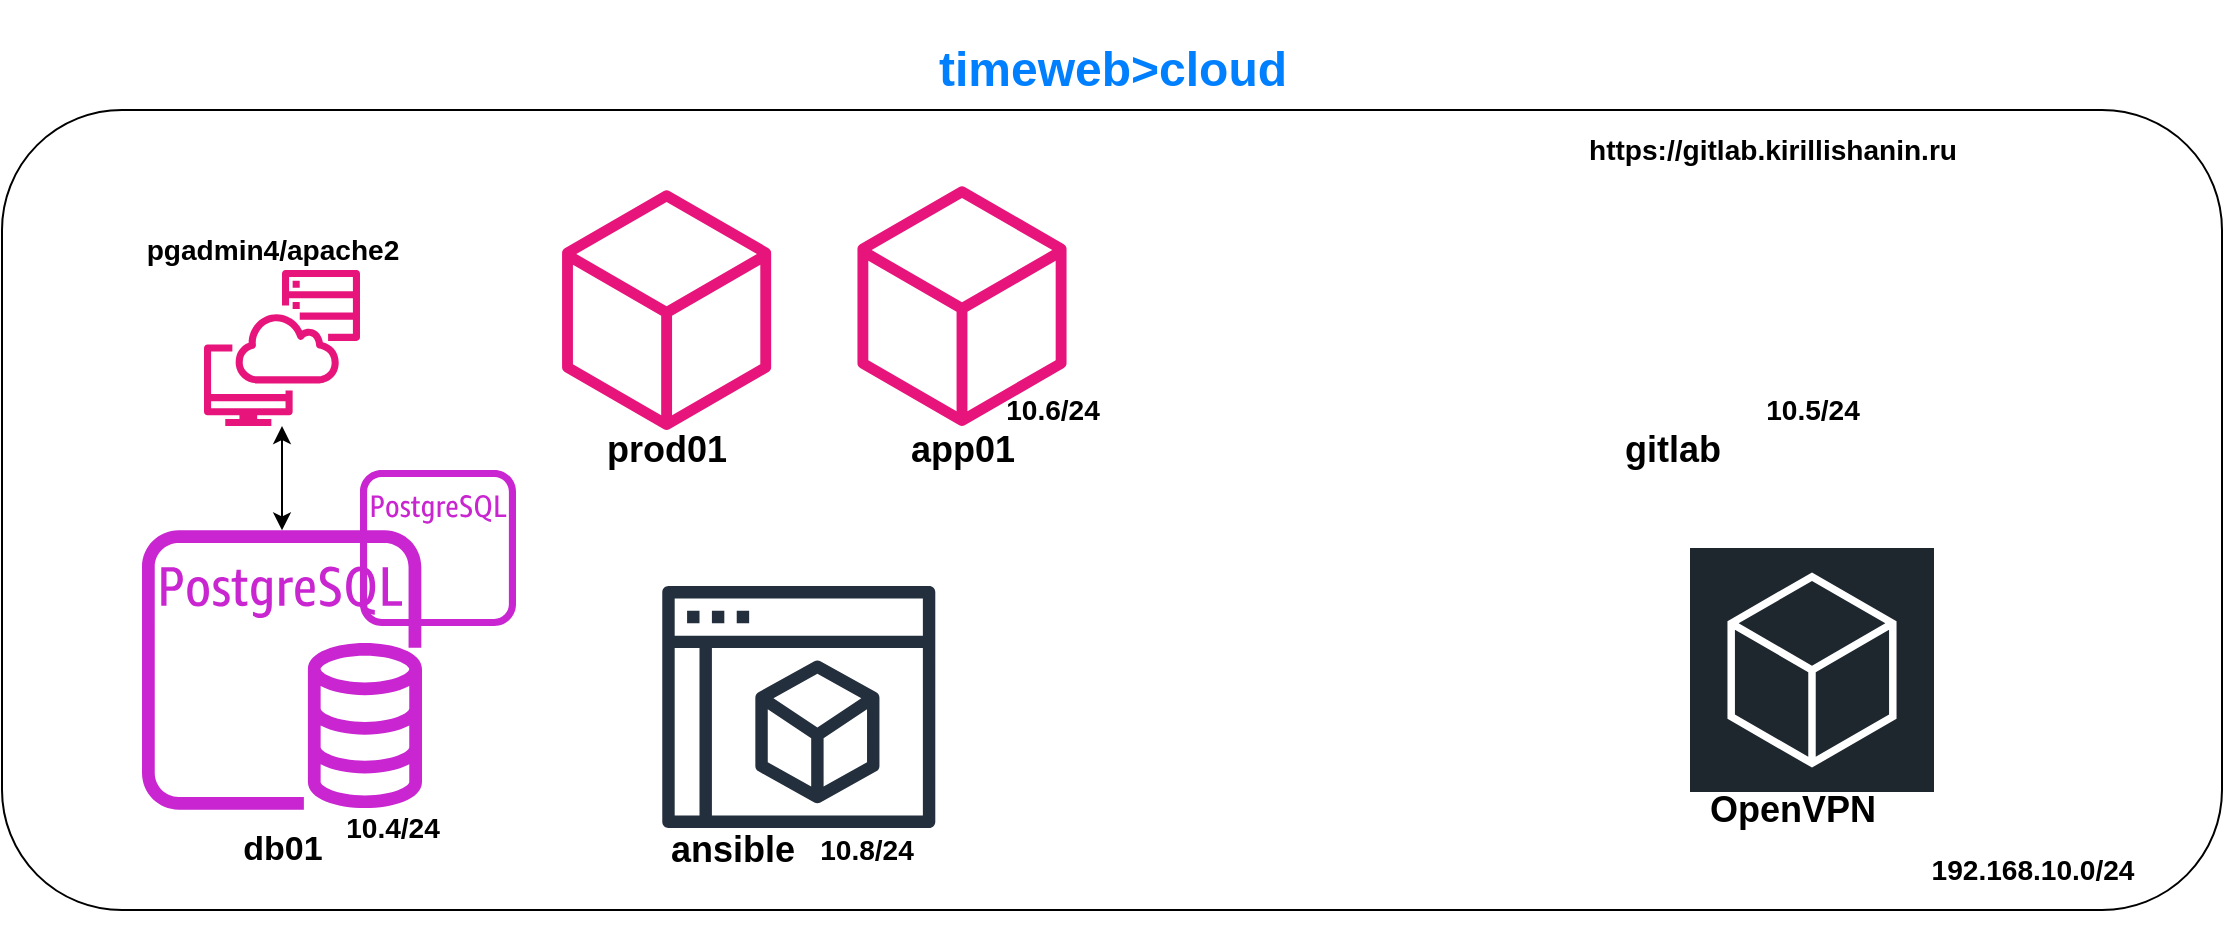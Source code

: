 <mxfile version="24.2.5" type="github">
  <diagram name="Страница — 1" id="GFAsSLpkDOocdh42TMkq">
    <mxGraphModel dx="1434" dy="4889" grid="1" gridSize="10" guides="1" tooltips="1" connect="1" arrows="1" fold="1" page="1" pageScale="1" pageWidth="1169" pageHeight="827" background="#ffffff" math="0" shadow="0">
      <root>
        <mxCell id="0" />
        <mxCell id="1" parent="0" />
        <mxCell id="s9o5hldAP5yXx8lMgUyK-1" value="" style="rounded=1;whiteSpace=wrap;html=1;fillColor=none;" parent="1" vertex="1">
          <mxGeometry x="40" y="-4080" width="1110" height="400" as="geometry" />
        </mxCell>
        <mxCell id="s9o5hldAP5yXx8lMgUyK-2" value="&lt;h1&gt;&lt;font color=&quot;#007fff&quot;&gt;timeweb&amp;gt;cloud&lt;/font&gt;&lt;/h1&gt;" style="text;html=1;align=center;verticalAlign=middle;resizable=0;points=[];autosize=1;strokeColor=none;fillColor=none;" parent="1" vertex="1">
          <mxGeometry x="495" y="-4135" width="200" height="70" as="geometry" />
        </mxCell>
        <mxCell id="s9o5hldAP5yXx8lMgUyK-3" value="&lt;h3&gt;192.168.10.0/24&lt;/h3&gt;" style="text;html=1;align=center;verticalAlign=middle;resizable=0;points=[];autosize=1;strokeColor=none;fillColor=none;" parent="1" vertex="1">
          <mxGeometry x="990" y="-3730" width="130" height="60" as="geometry" />
        </mxCell>
        <mxCell id="s9o5hldAP5yXx8lMgUyK-5" value="&lt;h3&gt;&lt;font style=&quot;font-size: 17px;&quot;&gt;db01&lt;/font&gt;&lt;/h3&gt;" style="text;html=1;align=center;verticalAlign=middle;resizable=0;points=[];autosize=1;strokeColor=none;fillColor=none;" parent="1" vertex="1">
          <mxGeometry x="150" y="-3740" width="60" height="60" as="geometry" />
        </mxCell>
        <mxCell id="s9o5hldAP5yXx8lMgUyK-6" value="&lt;h3&gt;10.4/24&lt;/h3&gt;" style="text;html=1;align=center;verticalAlign=middle;resizable=0;points=[];autosize=1;strokeColor=none;fillColor=none;" parent="1" vertex="1">
          <mxGeometry x="200" y="-3751" width="70" height="60" as="geometry" />
        </mxCell>
        <mxCell id="s9o5hldAP5yXx8lMgUyK-7" value="" style="sketch=0;outlineConnect=0;fontColor=#232F3E;gradientColor=none;fillColor=#C925D1;strokeColor=none;dashed=0;verticalLabelPosition=bottom;verticalAlign=top;align=center;html=1;fontSize=12;fontStyle=0;aspect=fixed;pointerEvents=1;shape=mxgraph.aws4.rds_postgresql_instance_alt;" parent="1" vertex="1">
          <mxGeometry x="219" y="-3900" width="78" height="78" as="geometry" />
        </mxCell>
        <mxCell id="s9o5hldAP5yXx8lMgUyK-9" value="" style="sketch=0;outlineConnect=0;fontColor=#232F3E;gradientColor=none;fillColor=#E7157B;strokeColor=none;dashed=0;verticalLabelPosition=bottom;verticalAlign=top;align=center;html=1;fontSize=12;fontStyle=0;aspect=fixed;pointerEvents=1;shape=mxgraph.aws4.systems_manager_session_manager;" parent="1" vertex="1">
          <mxGeometry x="141" y="-4000" width="78" height="78" as="geometry" />
        </mxCell>
        <mxCell id="s9o5hldAP5yXx8lMgUyK-4" value="" style="sketch=0;outlineConnect=0;fontColor=#232F3E;gradientColor=none;fillColor=#C925D1;strokeColor=none;dashed=0;verticalLabelPosition=bottom;verticalAlign=top;align=center;html=1;fontSize=12;fontStyle=0;aspect=fixed;pointerEvents=1;shape=mxgraph.aws4.rds_postgresql_instance;" parent="1" vertex="1">
          <mxGeometry x="110" y="-3870" width="140" height="140" as="geometry" />
        </mxCell>
        <mxCell id="s9o5hldAP5yXx8lMgUyK-10" value="&lt;h3&gt;pgadmin4/apache2&lt;br&gt;&lt;/h3&gt;" style="text;html=1;align=center;verticalAlign=middle;resizable=0;points=[];autosize=1;strokeColor=none;fillColor=none;" parent="1" vertex="1">
          <mxGeometry x="100" y="-4040" width="150" height="60" as="geometry" />
        </mxCell>
        <mxCell id="s9o5hldAP5yXx8lMgUyK-11" value="" style="endArrow=classic;startArrow=classic;html=1;rounded=0;" parent="1" source="s9o5hldAP5yXx8lMgUyK-4" target="s9o5hldAP5yXx8lMgUyK-9" edge="1">
          <mxGeometry width="50" height="50" relative="1" as="geometry">
            <mxPoint x="550" y="-3800" as="sourcePoint" />
            <mxPoint x="350" y="-3640" as="targetPoint" />
          </mxGeometry>
        </mxCell>
        <mxCell id="s9o5hldAP5yXx8lMgUyK-12" value="" style="shape=image;html=1;verticalAlign=top;verticalLabelPosition=bottom;labelBackgroundColor=#ffffff;imageAspect=0;aspect=fixed;image=https://cdn1.iconfinder.com/data/icons/unicons-line-vol-3/24/gitlab-128.png" parent="1" vertex="1">
          <mxGeometry x="820" y="-4050" width="140" height="140" as="geometry" />
        </mxCell>
        <mxCell id="s9o5hldAP5yXx8lMgUyK-13" value="&lt;h3&gt;10.5/24&lt;/h3&gt;" style="text;html=1;align=center;verticalAlign=middle;resizable=0;points=[];autosize=1;strokeColor=none;fillColor=none;" parent="1" vertex="1">
          <mxGeometry x="910" y="-3960" width="70" height="60" as="geometry" />
        </mxCell>
        <mxCell id="s9o5hldAP5yXx8lMgUyK-14" value="&lt;h2&gt;gitlab&lt;/h2&gt;" style="text;html=1;align=center;verticalAlign=middle;resizable=0;points=[];autosize=1;strokeColor=none;fillColor=none;" parent="1" vertex="1">
          <mxGeometry x="840" y="-3940" width="70" height="60" as="geometry" />
        </mxCell>
        <mxCell id="s9o5hldAP5yXx8lMgUyK-16" value="" style="sketch=0;outlineConnect=0;fontColor=#232F3E;gradientColor=none;fillColor=#E7157B;strokeColor=none;dashed=0;verticalLabelPosition=bottom;verticalAlign=top;align=center;html=1;fontSize=12;fontStyle=0;aspect=fixed;pointerEvents=1;shape=mxgraph.aws4.resources;" parent="1" vertex="1">
          <mxGeometry x="467.69" y="-4042" width="104.62" height="120" as="geometry" />
        </mxCell>
        <mxCell id="s9o5hldAP5yXx8lMgUyK-17" value="&lt;h2&gt;app01&lt;/h2&gt;" style="text;html=1;align=center;verticalAlign=middle;resizable=0;points=[];autosize=1;strokeColor=none;fillColor=none;" parent="1" vertex="1">
          <mxGeometry x="480" y="-3940" width="80" height="60" as="geometry" />
        </mxCell>
        <mxCell id="s9o5hldAP5yXx8lMgUyK-18" value="&lt;h3&gt;10.6/24&lt;/h3&gt;" style="text;html=1;align=center;verticalAlign=middle;resizable=0;points=[];autosize=1;strokeColor=none;fillColor=none;" parent="1" vertex="1">
          <mxGeometry x="530" y="-3960" width="70" height="60" as="geometry" />
        </mxCell>
        <mxCell id="s9o5hldAP5yXx8lMgUyK-19" value="&lt;h3&gt;https://gitlab.kirillishanin.ru&lt;/h3&gt;" style="text;html=1;align=center;verticalAlign=middle;resizable=0;points=[];autosize=1;strokeColor=none;fillColor=none;" parent="1" vertex="1">
          <mxGeometry x="820" y="-4090" width="210" height="60" as="geometry" />
        </mxCell>
        <mxCell id="s9o5hldAP5yXx8lMgUyK-20" value="" style="sketch=0;outlineConnect=0;fontColor=#232F3E;gradientColor=none;fillColor=#232F3D;strokeColor=none;dashed=0;verticalLabelPosition=bottom;verticalAlign=top;align=center;html=1;fontSize=12;fontStyle=0;aspect=fixed;pointerEvents=1;shape=mxgraph.aws4.management_console2;" parent="1" vertex="1">
          <mxGeometry x="370.0" y="-3842" width="136.78" height="121" as="geometry" />
        </mxCell>
        <mxCell id="s9o5hldAP5yXx8lMgUyK-21" value="" style="sketch=0;outlineConnect=0;fontColor=#232F3E;gradientColor=none;fillColor=#E7157B;strokeColor=none;dashed=0;verticalLabelPosition=bottom;verticalAlign=top;align=center;html=1;fontSize=12;fontStyle=0;aspect=fixed;pointerEvents=1;shape=mxgraph.aws4.resources;" parent="1" vertex="1">
          <mxGeometry x="320.0" y="-4040" width="104.62" height="120" as="geometry" />
        </mxCell>
        <mxCell id="s9o5hldAP5yXx8lMgUyK-22" value="&lt;h2&gt;prod01&lt;/h2&gt;" style="text;html=1;align=center;verticalAlign=middle;resizable=0;points=[];autosize=1;strokeColor=none;fillColor=none;" parent="1" vertex="1">
          <mxGeometry x="332.31" y="-3940" width="80" height="60" as="geometry" />
        </mxCell>
        <mxCell id="s9o5hldAP5yXx8lMgUyK-23" value="&lt;h2&gt;ansible&lt;/h2&gt;" style="text;html=1;align=center;verticalAlign=middle;resizable=0;points=[];autosize=1;strokeColor=none;fillColor=none;" parent="1" vertex="1">
          <mxGeometry x="360" y="-3740" width="90" height="60" as="geometry" />
        </mxCell>
        <mxCell id="s9o5hldAP5yXx8lMgUyK-24" value="&lt;h3&gt;10.8/24&lt;/h3&gt;" style="text;html=1;align=center;verticalAlign=middle;resizable=0;points=[];autosize=1;strokeColor=none;fillColor=none;" parent="1" vertex="1">
          <mxGeometry x="436.78" y="-3740" width="70" height="60" as="geometry" />
        </mxCell>
        <mxCell id="s9o5hldAP5yXx8lMgUyK-25" value="" style="sketch=0;points=[[0,0,0],[0.25,0,0],[0.5,0,0],[0.75,0,0],[1,0,0],[0,1,0],[0.25,1,0],[0.5,1,0],[0.75,1,0],[1,1,0],[0,0.25,0],[0,0.5,0],[0,0.75,0],[1,0.25,0],[1,0.5,0],[1,0.75,0]];gradientDirection=north;outlineConnect=0;fontColor=#232F3E;gradientColor=none;fillColor=#1E262E;strokeColor=#ffffff;dashed=0;verticalLabelPosition=bottom;verticalAlign=top;align=center;html=1;fontSize=12;fontStyle=0;aspect=fixed;shape=mxgraph.aws4.resourceIcon;resIcon=mxgraph.aws4.general;" parent="1" vertex="1">
          <mxGeometry x="884" y="-3861" width="122" height="122" as="geometry" />
        </mxCell>
        <mxCell id="s9o5hldAP5yXx8lMgUyK-27" value="&lt;h2&gt;OpenVPN&lt;/h2&gt;" style="text;html=1;align=center;verticalAlign=middle;resizable=0;points=[];autosize=1;strokeColor=none;fillColor=none;" parent="1" vertex="1">
          <mxGeometry x="880" y="-3760" width="110" height="60" as="geometry" />
        </mxCell>
      </root>
    </mxGraphModel>
  </diagram>
</mxfile>

